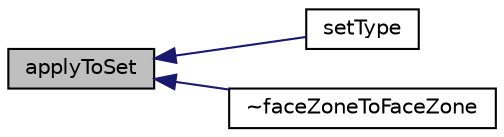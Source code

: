 digraph "applyToSet"
{
  bgcolor="transparent";
  edge [fontname="Helvetica",fontsize="10",labelfontname="Helvetica",labelfontsize="10"];
  node [fontname="Helvetica",fontsize="10",shape=record];
  rankdir="LR";
  Node1 [label="applyToSet",height=0.2,width=0.4,color="black", fillcolor="grey75", style="filled", fontcolor="black"];
  Node1 -> Node2 [dir="back",color="midnightblue",fontsize="10",style="solid",fontname="Helvetica"];
  Node2 [label="setType",height=0.2,width=0.4,color="black",URL="$a00757.html#a172f7e5d294d8e0c8c3a079add2dc41e"];
  Node1 -> Node3 [dir="back",color="midnightblue",fontsize="10",style="solid",fontname="Helvetica"];
  Node3 [label="~faceZoneToFaceZone",height=0.2,width=0.4,color="black",URL="$a00757.html#a827fb551d62ea5abbe6916bac3c7af26",tooltip="Destructor. "];
}
